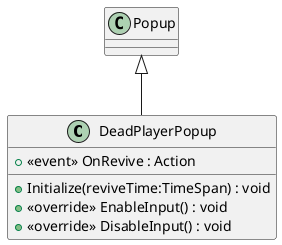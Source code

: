 @startuml
class DeadPlayerPopup {
    +  <<event>> OnRevive : Action 
    + Initialize(reviveTime:TimeSpan) : void
    + <<override>> EnableInput() : void
    + <<override>> DisableInput() : void
}
Popup <|-- DeadPlayerPopup
@enduml
